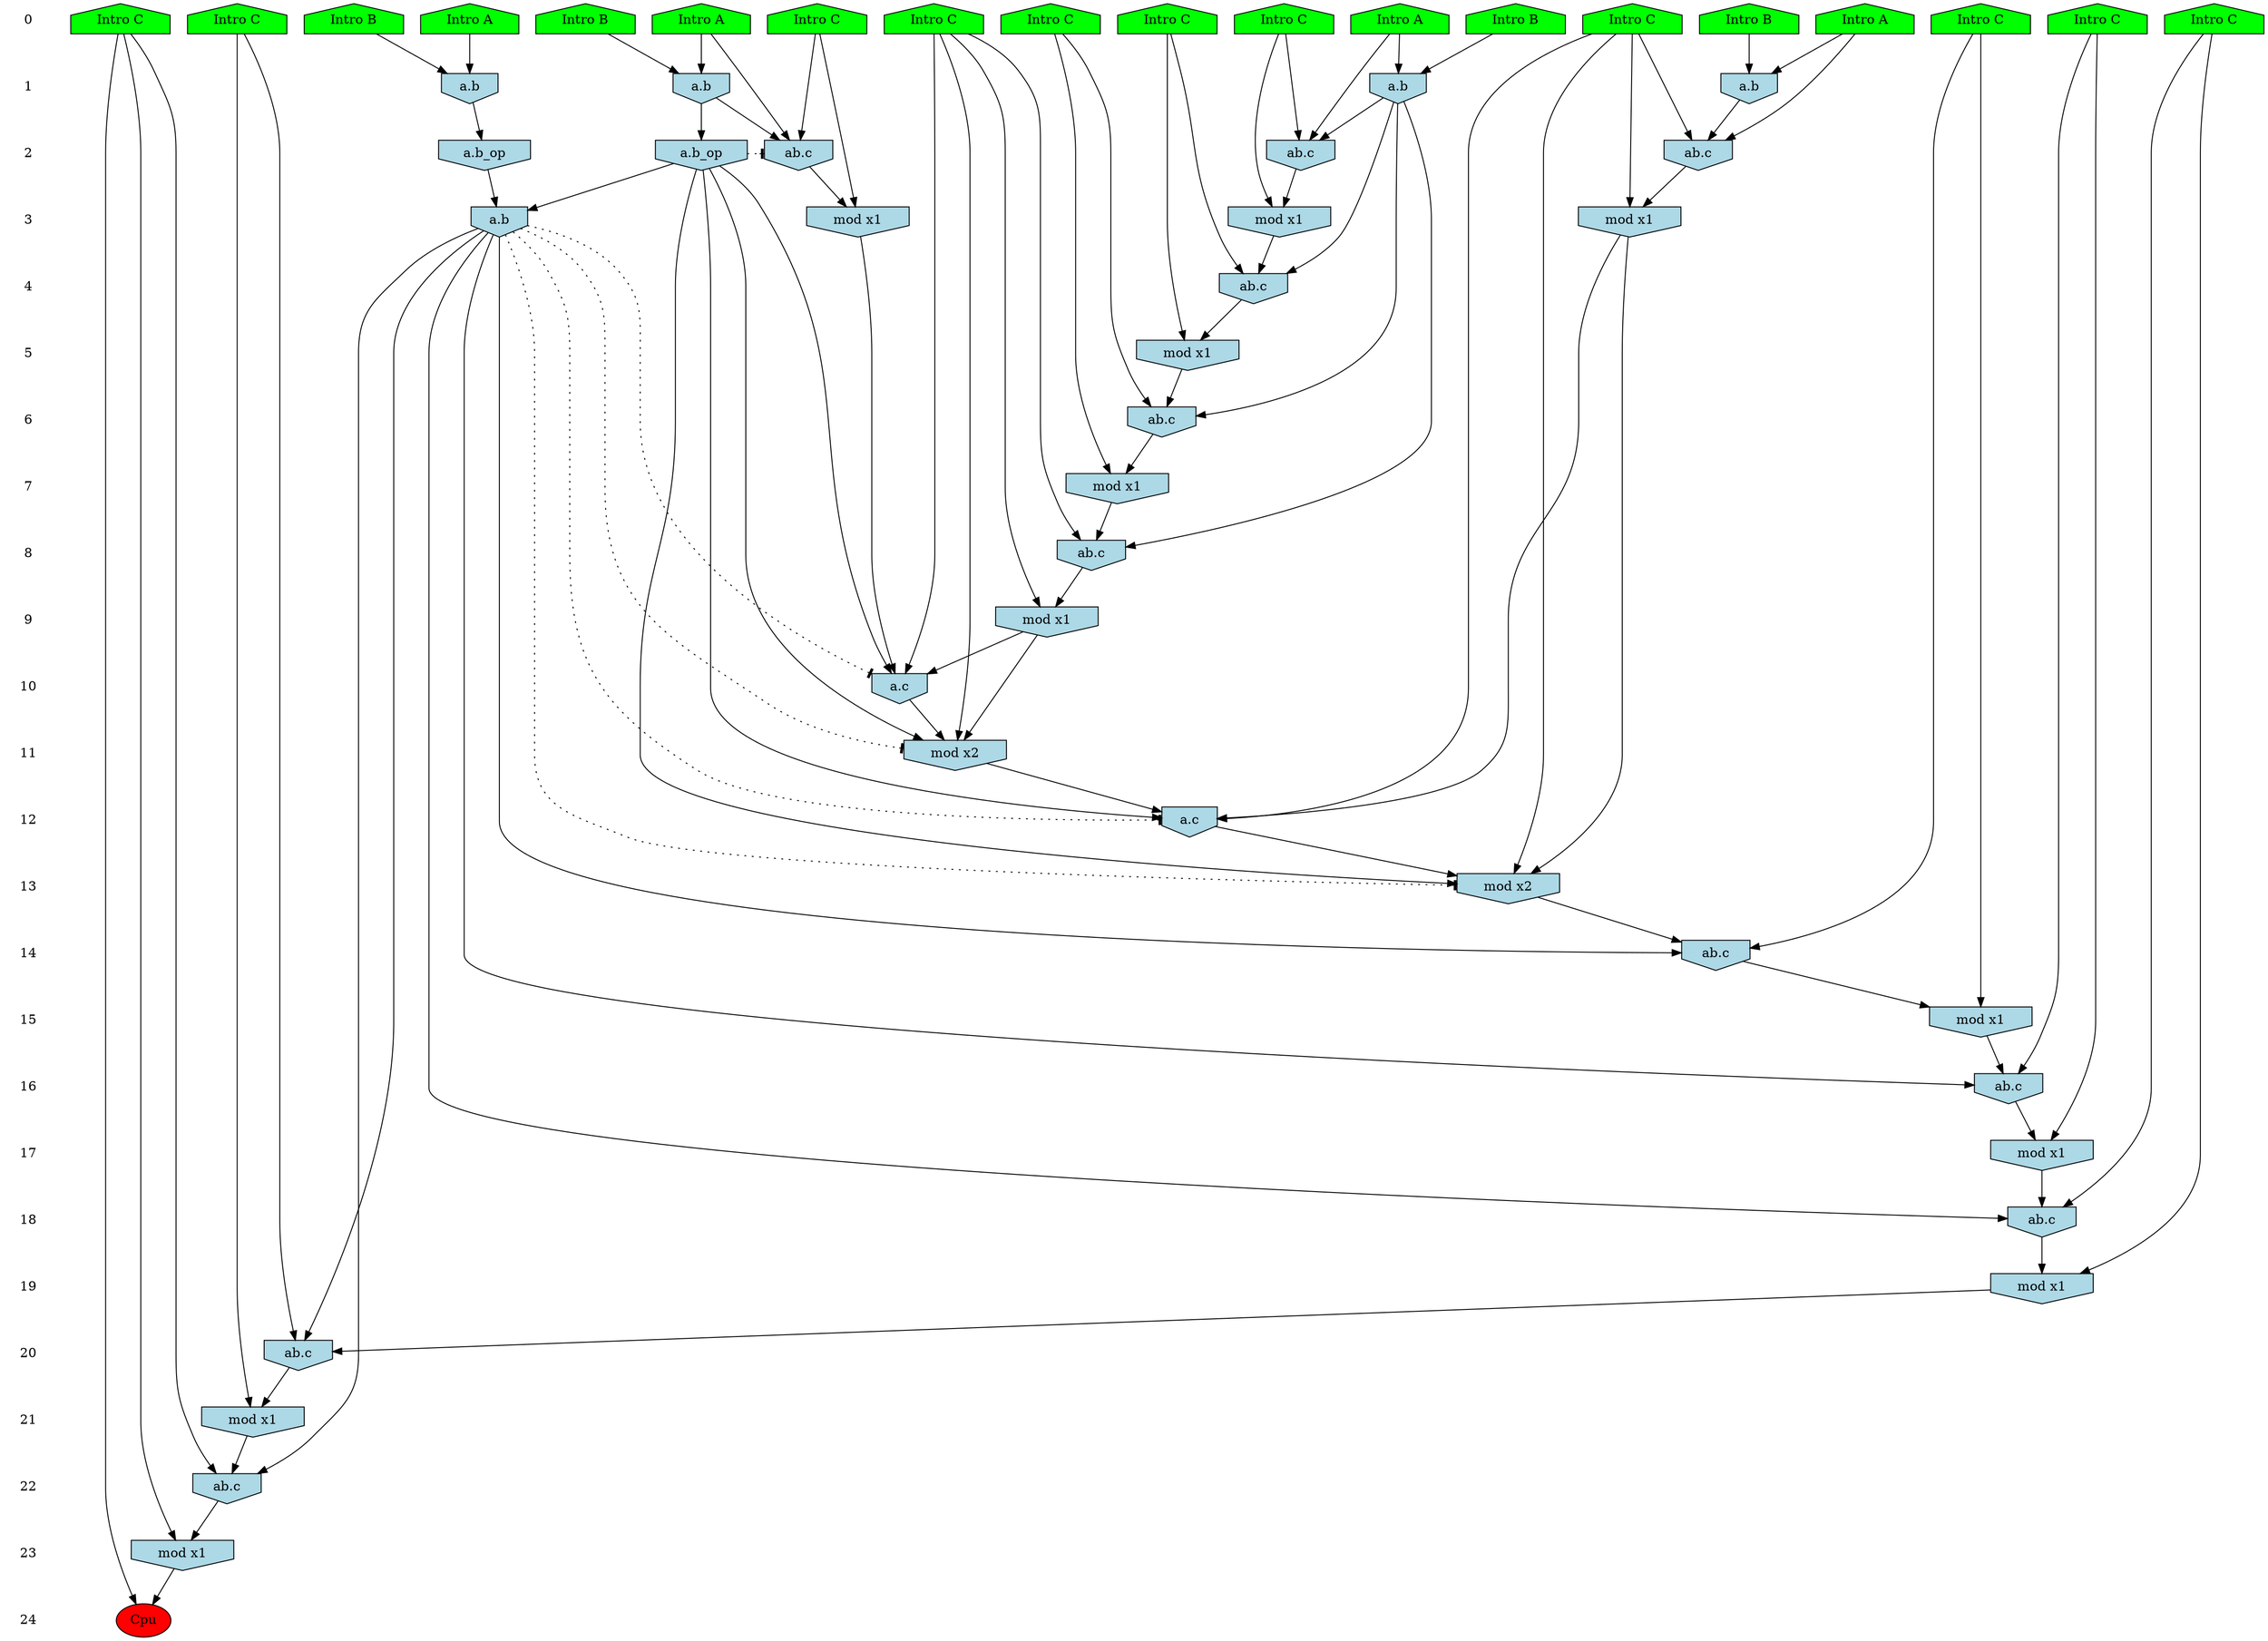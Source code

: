 /* Compression of 1 causal flows obtained in average at 1.764065E+01 t.u */
/* Compressed causal flows were: [3122] */
digraph G{
 ranksep=.5 ; 
{ rank = same ; "0" [shape=plaintext] ; node_1 [label ="Intro B", shape=house, style=filled, fillcolor=green] ;
node_2 [label ="Intro B", shape=house, style=filled, fillcolor=green] ;
node_3 [label ="Intro A", shape=house, style=filled, fillcolor=green] ;
node_4 [label ="Intro A", shape=house, style=filled, fillcolor=green] ;
node_5 [label ="Intro B", shape=house, style=filled, fillcolor=green] ;
node_6 [label ="Intro A", shape=house, style=filled, fillcolor=green] ;
node_7 [label ="Intro B", shape=house, style=filled, fillcolor=green] ;
node_8 [label ="Intro A", shape=house, style=filled, fillcolor=green] ;
node_9 [label ="Intro C", shape=house, style=filled, fillcolor=green] ;
node_10 [label ="Intro C", shape=house, style=filled, fillcolor=green] ;
node_11 [label ="Intro C", shape=house, style=filled, fillcolor=green] ;
node_12 [label ="Intro C", shape=house, style=filled, fillcolor=green] ;
node_13 [label ="Intro C", shape=house, style=filled, fillcolor=green] ;
node_14 [label ="Intro C", shape=house, style=filled, fillcolor=green] ;
node_15 [label ="Intro C", shape=house, style=filled, fillcolor=green] ;
node_16 [label ="Intro C", shape=house, style=filled, fillcolor=green] ;
node_17 [label ="Intro C", shape=house, style=filled, fillcolor=green] ;
node_18 [label ="Intro C", shape=house, style=filled, fillcolor=green] ;
node_19 [label ="Intro C", shape=house, style=filled, fillcolor=green] ;
}
{ rank = same ; "1" [shape=plaintext] ; node_20 [label="a.b", shape=invhouse, style=filled, fillcolor = lightblue] ;
node_21 [label="a.b", shape=invhouse, style=filled, fillcolor = lightblue] ;
node_25 [label="a.b", shape=invhouse, style=filled, fillcolor = lightblue] ;
node_30 [label="a.b", shape=invhouse, style=filled, fillcolor = lightblue] ;
}
{ rank = same ; "2" [shape=plaintext] ; node_22 [label="ab.c", shape=invhouse, style=filled, fillcolor = lightblue] ;
node_26 [label="ab.c", shape=invhouse, style=filled, fillcolor = lightblue] ;
node_28 [label="ab.c", shape=invhouse, style=filled, fillcolor = lightblue] ;
node_29 [label="a.b_op", shape=invhouse, style=filled, fillcolor = lightblue] ;
node_34 [label="a.b_op", shape=invhouse, style=filled, fillcolor = lightblue] ;
}
{ rank = same ; "3" [shape=plaintext] ; node_23 [label="mod x1", shape=invhouse, style=filled, fillcolor = lightblue] ;
node_27 [label="mod x1", shape=invhouse, style=filled, fillcolor = lightblue] ;
node_31 [label="mod x1", shape=invhouse, style=filled, fillcolor = lightblue] ;
node_42 [label="a.b", shape=invhouse, style=filled, fillcolor = lightblue] ;
}
{ rank = same ; "4" [shape=plaintext] ; node_24 [label="ab.c", shape=invhouse, style=filled, fillcolor = lightblue] ;
}
{ rank = same ; "5" [shape=plaintext] ; node_32 [label="mod x1", shape=invhouse, style=filled, fillcolor = lightblue] ;
}
{ rank = same ; "6" [shape=plaintext] ; node_33 [label="ab.c", shape=invhouse, style=filled, fillcolor = lightblue] ;
}
{ rank = same ; "7" [shape=plaintext] ; node_35 [label="mod x1", shape=invhouse, style=filled, fillcolor = lightblue] ;
}
{ rank = same ; "8" [shape=plaintext] ; node_36 [label="ab.c", shape=invhouse, style=filled, fillcolor = lightblue] ;
}
{ rank = same ; "9" [shape=plaintext] ; node_37 [label="mod x1", shape=invhouse, style=filled, fillcolor = lightblue] ;
}
{ rank = same ; "10" [shape=plaintext] ; node_38 [label="a.c", shape=invhouse, style=filled, fillcolor = lightblue] ;
}
{ rank = same ; "11" [shape=plaintext] ; node_39 [label="mod x2", shape=invhouse, style=filled, fillcolor = lightblue] ;
}
{ rank = same ; "12" [shape=plaintext] ; node_40 [label="a.c", shape=invhouse, style=filled, fillcolor = lightblue] ;
}
{ rank = same ; "13" [shape=plaintext] ; node_41 [label="mod x2", shape=invhouse, style=filled, fillcolor = lightblue] ;
}
{ rank = same ; "14" [shape=plaintext] ; node_43 [label="ab.c", shape=invhouse, style=filled, fillcolor = lightblue] ;
}
{ rank = same ; "15" [shape=plaintext] ; node_44 [label="mod x1", shape=invhouse, style=filled, fillcolor = lightblue] ;
}
{ rank = same ; "16" [shape=plaintext] ; node_45 [label="ab.c", shape=invhouse, style=filled, fillcolor = lightblue] ;
}
{ rank = same ; "17" [shape=plaintext] ; node_46 [label="mod x1", shape=invhouse, style=filled, fillcolor = lightblue] ;
}
{ rank = same ; "18" [shape=plaintext] ; node_47 [label="ab.c", shape=invhouse, style=filled, fillcolor = lightblue] ;
}
{ rank = same ; "19" [shape=plaintext] ; node_48 [label="mod x1", shape=invhouse, style=filled, fillcolor = lightblue] ;
}
{ rank = same ; "20" [shape=plaintext] ; node_49 [label="ab.c", shape=invhouse, style=filled, fillcolor = lightblue] ;
}
{ rank = same ; "21" [shape=plaintext] ; node_50 [label="mod x1", shape=invhouse, style=filled, fillcolor = lightblue] ;
}
{ rank = same ; "22" [shape=plaintext] ; node_51 [label="ab.c", shape=invhouse, style=filled, fillcolor = lightblue] ;
}
{ rank = same ; "23" [shape=plaintext] ; node_52 [label="mod x1", shape=invhouse, style=filled, fillcolor = lightblue] ;
}
{ rank = same ; "24" [shape=plaintext] ; node_53 [label ="Cpu", style=filled, fillcolor=red] ;
}
"0" -> "1" [style="invis"]; 
"1" -> "2" [style="invis"]; 
"2" -> "3" [style="invis"]; 
"3" -> "4" [style="invis"]; 
"4" -> "5" [style="invis"]; 
"5" -> "6" [style="invis"]; 
"6" -> "7" [style="invis"]; 
"7" -> "8" [style="invis"]; 
"8" -> "9" [style="invis"]; 
"9" -> "10" [style="invis"]; 
"10" -> "11" [style="invis"]; 
"11" -> "12" [style="invis"]; 
"12" -> "13" [style="invis"]; 
"13" -> "14" [style="invis"]; 
"14" -> "15" [style="invis"]; 
"15" -> "16" [style="invis"]; 
"16" -> "17" [style="invis"]; 
"17" -> "18" [style="invis"]; 
"18" -> "19" [style="invis"]; 
"19" -> "20" [style="invis"]; 
"20" -> "21" [style="invis"]; 
"21" -> "22" [style="invis"]; 
"22" -> "23" [style="invis"]; 
"23" -> "24" [style="invis"]; 
node_2 -> node_20
node_6 -> node_20
node_3 -> node_21
node_5 -> node_21
node_3 -> node_22
node_12 -> node_22
node_21 -> node_22
node_12 -> node_23
node_22 -> node_23
node_18 -> node_24
node_21 -> node_24
node_23 -> node_24
node_7 -> node_25
node_8 -> node_25
node_8 -> node_26
node_10 -> node_26
node_25 -> node_26
node_10 -> node_27
node_26 -> node_27
node_6 -> node_28
node_11 -> node_28
node_20 -> node_28
node_20 -> node_29
node_1 -> node_30
node_4 -> node_30
node_11 -> node_31
node_28 -> node_31
node_18 -> node_32
node_24 -> node_32
node_14 -> node_33
node_21 -> node_33
node_32 -> node_33
node_30 -> node_34
node_14 -> node_35
node_33 -> node_35
node_16 -> node_36
node_21 -> node_36
node_35 -> node_36
node_16 -> node_37
node_36 -> node_37
node_16 -> node_38
node_29 -> node_38
node_31 -> node_38
node_37 -> node_38
node_16 -> node_39
node_29 -> node_39
node_37 -> node_39
node_38 -> node_39
node_10 -> node_40
node_27 -> node_40
node_29 -> node_40
node_39 -> node_40
node_10 -> node_41
node_27 -> node_41
node_29 -> node_41
node_40 -> node_41
node_29 -> node_42
node_34 -> node_42
node_13 -> node_43
node_41 -> node_43
node_42 -> node_43
node_13 -> node_44
node_43 -> node_44
node_17 -> node_45
node_42 -> node_45
node_44 -> node_45
node_17 -> node_46
node_45 -> node_46
node_9 -> node_47
node_42 -> node_47
node_46 -> node_47
node_9 -> node_48
node_47 -> node_48
node_15 -> node_49
node_42 -> node_49
node_48 -> node_49
node_15 -> node_50
node_49 -> node_50
node_19 -> node_51
node_42 -> node_51
node_50 -> node_51
node_19 -> node_52
node_51 -> node_52
node_19 -> node_53
node_52 -> node_53
node_29 -> node_28 [style=dotted, arrowhead = tee] 
node_42 -> node_41 [style=dotted, arrowhead = tee] 
node_42 -> node_40 [style=dotted, arrowhead = tee] 
node_42 -> node_39 [style=dotted, arrowhead = tee] 
node_42 -> node_38 [style=dotted, arrowhead = tee] 
}
/*
 Dot generation time: 0.000242
*/